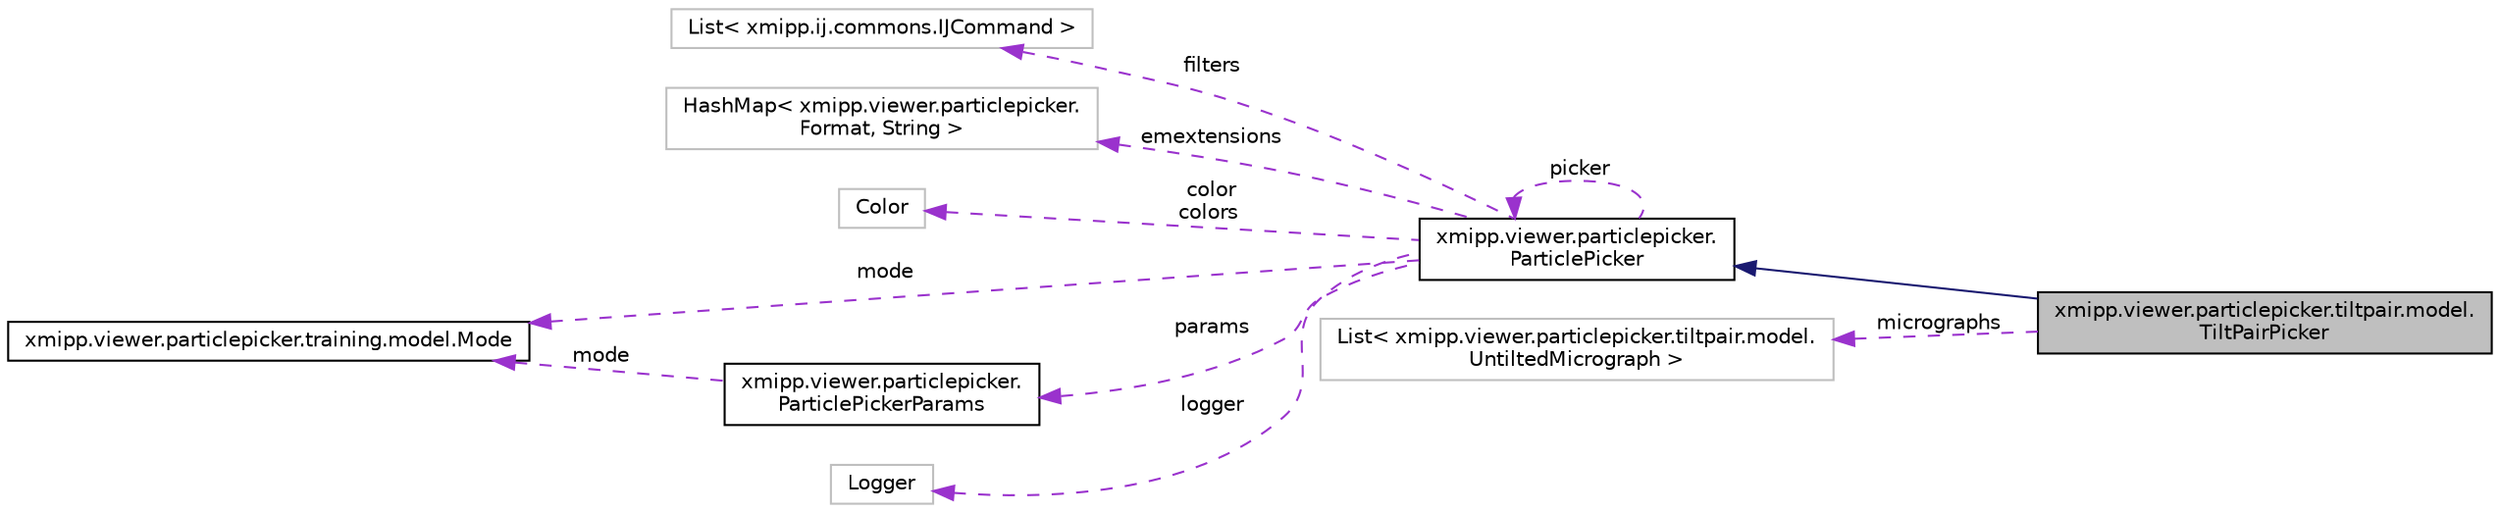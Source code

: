 digraph "xmipp.viewer.particlepicker.tiltpair.model.TiltPairPicker"
{
  edge [fontname="Helvetica",fontsize="10",labelfontname="Helvetica",labelfontsize="10"];
  node [fontname="Helvetica",fontsize="10",shape=record];
  rankdir="LR";
  Node2 [label="xmipp.viewer.particlepicker.tiltpair.model.\lTiltPairPicker",height=0.2,width=0.4,color="black", fillcolor="grey75", style="filled", fontcolor="black"];
  Node3 -> Node2 [dir="back",color="midnightblue",fontsize="10",style="solid",fontname="Helvetica"];
  Node3 [label="xmipp.viewer.particlepicker.\lParticlePicker",height=0.2,width=0.4,color="black", fillcolor="white", style="filled",URL="$classxmipp_1_1viewer_1_1particlepicker_1_1ParticlePicker.html"];
  Node4 -> Node3 [dir="back",color="darkorchid3",fontsize="10",style="dashed",label=" filters" ,fontname="Helvetica"];
  Node4 [label="List\< xmipp.ij.commons.IJCommand \>",height=0.2,width=0.4,color="grey75", fillcolor="white", style="filled"];
  Node5 -> Node3 [dir="back",color="darkorchid3",fontsize="10",style="dashed",label=" emextensions" ,fontname="Helvetica"];
  Node5 [label="HashMap\< xmipp.viewer.particlepicker.\lFormat, String \>",height=0.2,width=0.4,color="grey75", fillcolor="white", style="filled"];
  Node6 -> Node3 [dir="back",color="darkorchid3",fontsize="10",style="dashed",label=" color\ncolors" ,fontname="Helvetica"];
  Node6 [label="Color",height=0.2,width=0.4,color="grey75", fillcolor="white", style="filled"];
  Node3 -> Node3 [dir="back",color="darkorchid3",fontsize="10",style="dashed",label=" picker" ,fontname="Helvetica"];
  Node7 -> Node3 [dir="back",color="darkorchid3",fontsize="10",style="dashed",label=" mode" ,fontname="Helvetica"];
  Node7 [label="xmipp.viewer.particlepicker.training.model.Mode",height=0.2,width=0.4,color="black", fillcolor="white", style="filled",URL="$enumxmipp_1_1viewer_1_1particlepicker_1_1training_1_1model_1_1Mode.html"];
  Node8 -> Node3 [dir="back",color="darkorchid3",fontsize="10",style="dashed",label=" logger" ,fontname="Helvetica"];
  Node8 [label="Logger",height=0.2,width=0.4,color="grey75", fillcolor="white", style="filled"];
  Node9 -> Node3 [dir="back",color="darkorchid3",fontsize="10",style="dashed",label=" params" ,fontname="Helvetica"];
  Node9 [label="xmipp.viewer.particlepicker.\lParticlePickerParams",height=0.2,width=0.4,color="black", fillcolor="white", style="filled",URL="$classxmipp_1_1viewer_1_1particlepicker_1_1ParticlePickerParams.html"];
  Node7 -> Node9 [dir="back",color="darkorchid3",fontsize="10",style="dashed",label=" mode" ,fontname="Helvetica"];
  Node10 -> Node2 [dir="back",color="darkorchid3",fontsize="10",style="dashed",label=" micrographs" ,fontname="Helvetica"];
  Node10 [label="List\< xmipp.viewer.particlepicker.tiltpair.model.\lUntiltedMicrograph \>",height=0.2,width=0.4,color="grey75", fillcolor="white", style="filled"];
}
